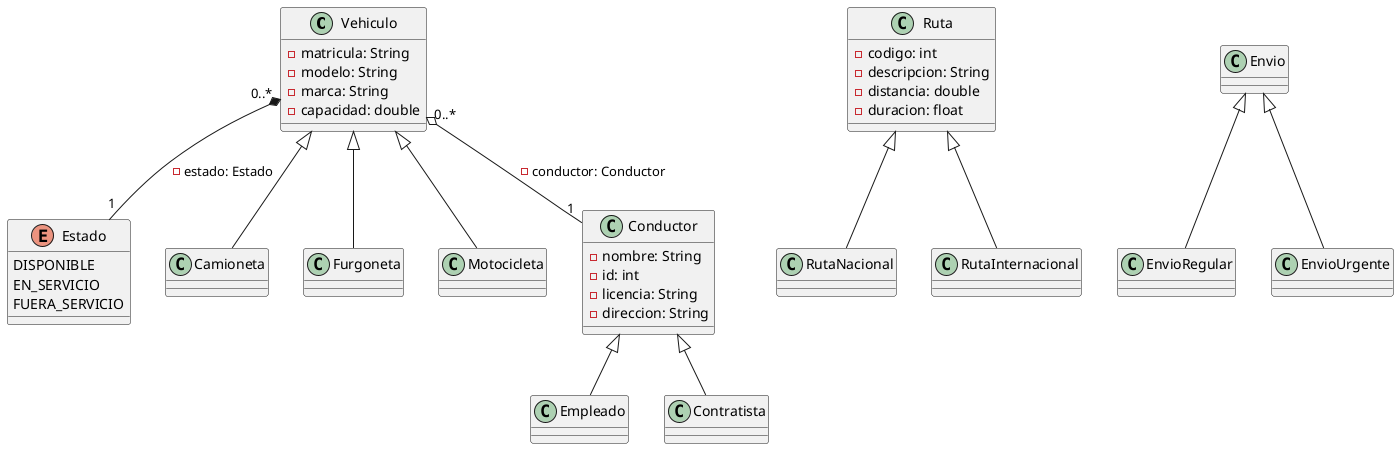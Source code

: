 @startuml

'# Diagrama de Clase - TransportationManager

'## CLASES

'Definicion de VEHICULOS
class Vehiculo {
    -matricula: String
    -modelo: String
    -marca: String
    -capacidad: double
}

enum Estado {
    DISPONIBLE
    EN_SERVICIO
    FUERA_SERVICIO
}

'Tipos de VEHICULOS
class Camioneta {

}

class Furgoneta {

}

class Motocicleta {

}

'Definicion de CONDUCTORES
class Conductor {
    -nombre: String
    -id: int
    -licencia: String
    -direccion: String
}

class Empleado {
    
}

class Contratista {

}

'Definicion de RUTAS
class Ruta {
    -codigo: int
    -descripcion: String
    -distancia: double
    -duracion: float
}

class RutaNacional {

}

class RutaInternacional {

}

'Definicion de ENVIOS
class Envio {

}

class EnvioRegular {

}

class EnvioUrgente {

}

'## RELACIONES

'Definicion de relacion *Composicion* Vehiculo-Estado
Vehiculo "0..*" *-- "1" Estado: -estado: Estado
'Definicion de relacion *Herencia* Vehiculo-Camioneta
Vehiculo <|-- Camioneta 
'Definicion de relacion *Herencia* Vehiculo-Furgoneta
Vehiculo <|-- Furgoneta 
'Definicion de relacion *Herencia* Vehiculo-Motocicleta
Vehiculo <|-- Motocicleta 

'Definicion de relacion *Agregacion* Vehiculo-Conductor
Vehiculo "0..*" o-- "1" Conductor: -conductor: Conductor

'Definicion de relacion *Herencia* Conductor-Empleado
Conductor <|-- Empleado
'Definicion de relacion *Herencia* Conductor-Contratista
Conductor <|-- Contratista

'Definicion de relacion *Herencia* Ruta-RutaNacional
Ruta <|-- RutaNacional
'Definicion de relacion *Herencia* Ruta-RutaInternacional
Ruta <|-- RutaInternacional 

'Definicion de relacion *Herencia* Ruta-RutaNacional
Envio <|-- EnvioRegular
'Definicion de relacion *Herencia* Ruta-RutaInternacional
Envio <|-- EnvioUrgente

@enduml